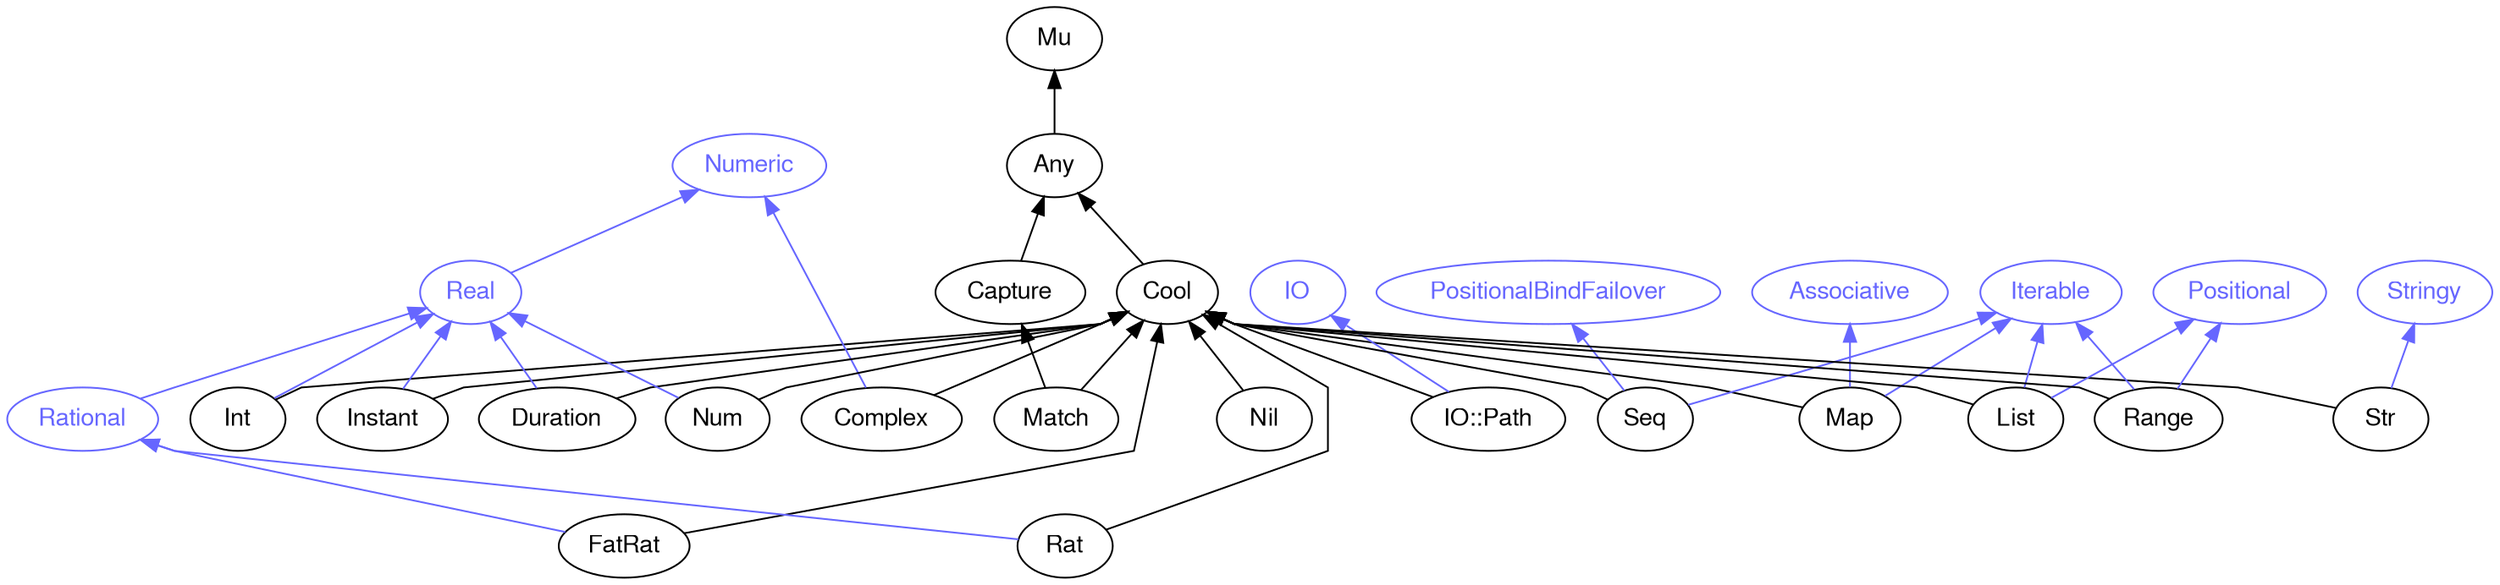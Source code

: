 digraph "perl6-type-graph" {
    rankdir=BT;
    splines=polyline;
    overlap=false; 
    // Types
    "Cool" [color="#000000", fontcolor="#000000", href="/type/Cool", fontname="FreeSans"];
    "Mu" [color="#000000", fontcolor="#000000", href="/type/Mu", fontname="FreeSans"];
    "Any" [color="#000000", fontcolor="#000000", href="/type/Any", fontname="FreeSans"];
    "Numeric" [color="#6666FF", fontcolor="#6666FF", href="/type/Numeric", fontname="FreeSans"];
    "Real" [color="#6666FF", fontcolor="#6666FF", href="/type/Real", fontname="FreeSans"];
    "Int" [color="#000000", fontcolor="#000000", href="/type/Int", fontname="FreeSans"];
    "Iterable" [color="#6666FF", fontcolor="#6666FF", href="/type/Iterable", fontname="FreeSans"];
    "Associative" [color="#6666FF", fontcolor="#6666FF", href="/type/Associative", fontname="FreeSans"];
    "Map" [color="#000000", fontcolor="#000000", href="/type/Map", fontname="FreeSans"];
    "Nil" [color="#000000", fontcolor="#000000", href="/type/Nil", fontname="FreeSans"];
    "Instant" [color="#000000", fontcolor="#000000", href="/type/Instant", fontname="FreeSans"];
    "IO" [color="#6666FF", fontcolor="#6666FF", href="/type/IO", fontname="FreeSans"];
    "IO::Path" [color="#000000", fontcolor="#000000", href="/type/IO::Path", fontname="FreeSans"];
    "PositionalBindFailover" [color="#6666FF", fontcolor="#6666FF", href="/type/PositionalBindFailover", fontname="FreeSans"];
    "Seq" [color="#000000", fontcolor="#000000", href="/type/Seq", fontname="FreeSans"];
    "Complex" [color="#000000", fontcolor="#000000", href="/type/Complex", fontname="FreeSans"];
    "Capture" [color="#000000", fontcolor="#000000", href="/type/Capture", fontname="FreeSans"];
    "Match" [color="#000000", fontcolor="#000000", href="/type/Match", fontname="FreeSans"];
    "Duration" [color="#000000", fontcolor="#000000", href="/type/Duration", fontname="FreeSans"];
    "Stringy" [color="#6666FF", fontcolor="#6666FF", href="/type/Stringy", fontname="FreeSans"];
    "Str" [color="#000000", fontcolor="#000000", href="/type/Str", fontname="FreeSans"];
    "Positional" [color="#6666FF", fontcolor="#6666FF", href="/type/Positional", fontname="FreeSans"];
    "List" [color="#000000", fontcolor="#000000", href="/type/List", fontname="FreeSans"];
    "Rational" [color="#6666FF", fontcolor="#6666FF", href="/type/Rational", fontname="FreeSans"];
    "FatRat" [color="#000000", fontcolor="#000000", href="/type/FatRat", fontname="FreeSans"];
    "Rat" [color="#000000", fontcolor="#000000", href="/type/Rat", fontname="FreeSans"];
    "Num" [color="#000000", fontcolor="#000000", href="/type/Num", fontname="FreeSans"];
    "Range" [color="#000000", fontcolor="#000000", href="/type/Range", fontname="FreeSans"];

    // Superclasses
    "Cool" -> "Any" [color="#000000"];
    "Any" -> "Mu" [color="#000000"];
    "Int" -> "Cool" [color="#000000"];
    "Map" -> "Cool" [color="#000000"];
    "Nil" -> "Cool" [color="#000000"];
    "Instant" -> "Cool" [color="#000000"];
    "IO::Path" -> "Cool" [color="#000000"];
    "Seq" -> "Cool" [color="#000000"];
    "Complex" -> "Cool" [color="#000000"];
    "Capture" -> "Any" [color="#000000"];
    "Match" -> "Capture" [color="#000000"];
    "Match" -> "Cool" [color="#000000"];
    "Duration" -> "Cool" [color="#000000"];
    "Str" -> "Cool" [color="#000000"];
    "List" -> "Cool" [color="#000000"];
    "FatRat" -> "Cool" [color="#000000"];
    "Rat" -> "Cool" [color="#000000"];
    "Num" -> "Cool" [color="#000000"];
    "Range" -> "Cool" [color="#000000"];

    // Roles
    "Real" -> "Numeric" [color="#6666FF"];
    "Int" -> "Real" [color="#6666FF"];
    "Map" -> "Iterable" [color="#6666FF"];
    "Map" -> "Associative" [color="#6666FF"];
    "Instant" -> "Real" [color="#6666FF"];
    "IO::Path" -> "IO" [color="#6666FF"];
    "Seq" -> "Iterable" [color="#6666FF"];
    "Seq" -> "PositionalBindFailover" [color="#6666FF"];
    "Complex" -> "Numeric" [color="#6666FF"];
    "Duration" -> "Real" [color="#6666FF"];
    "Str" -> "Stringy" [color="#6666FF"];
    "List" -> "Positional" [color="#6666FF"];
    "List" -> "Iterable" [color="#6666FF"];
    "Rational" -> "Real" [color="#6666FF"];
    "FatRat" -> "Rational" [color="#6666FF"];
    "Rat" -> "Rational" [color="#6666FF"];
    "Num" -> "Real" [color="#6666FF"];
    "Range" -> "Positional" [color="#6666FF"];
    "Range" -> "Iterable" [color="#6666FF"];
}
